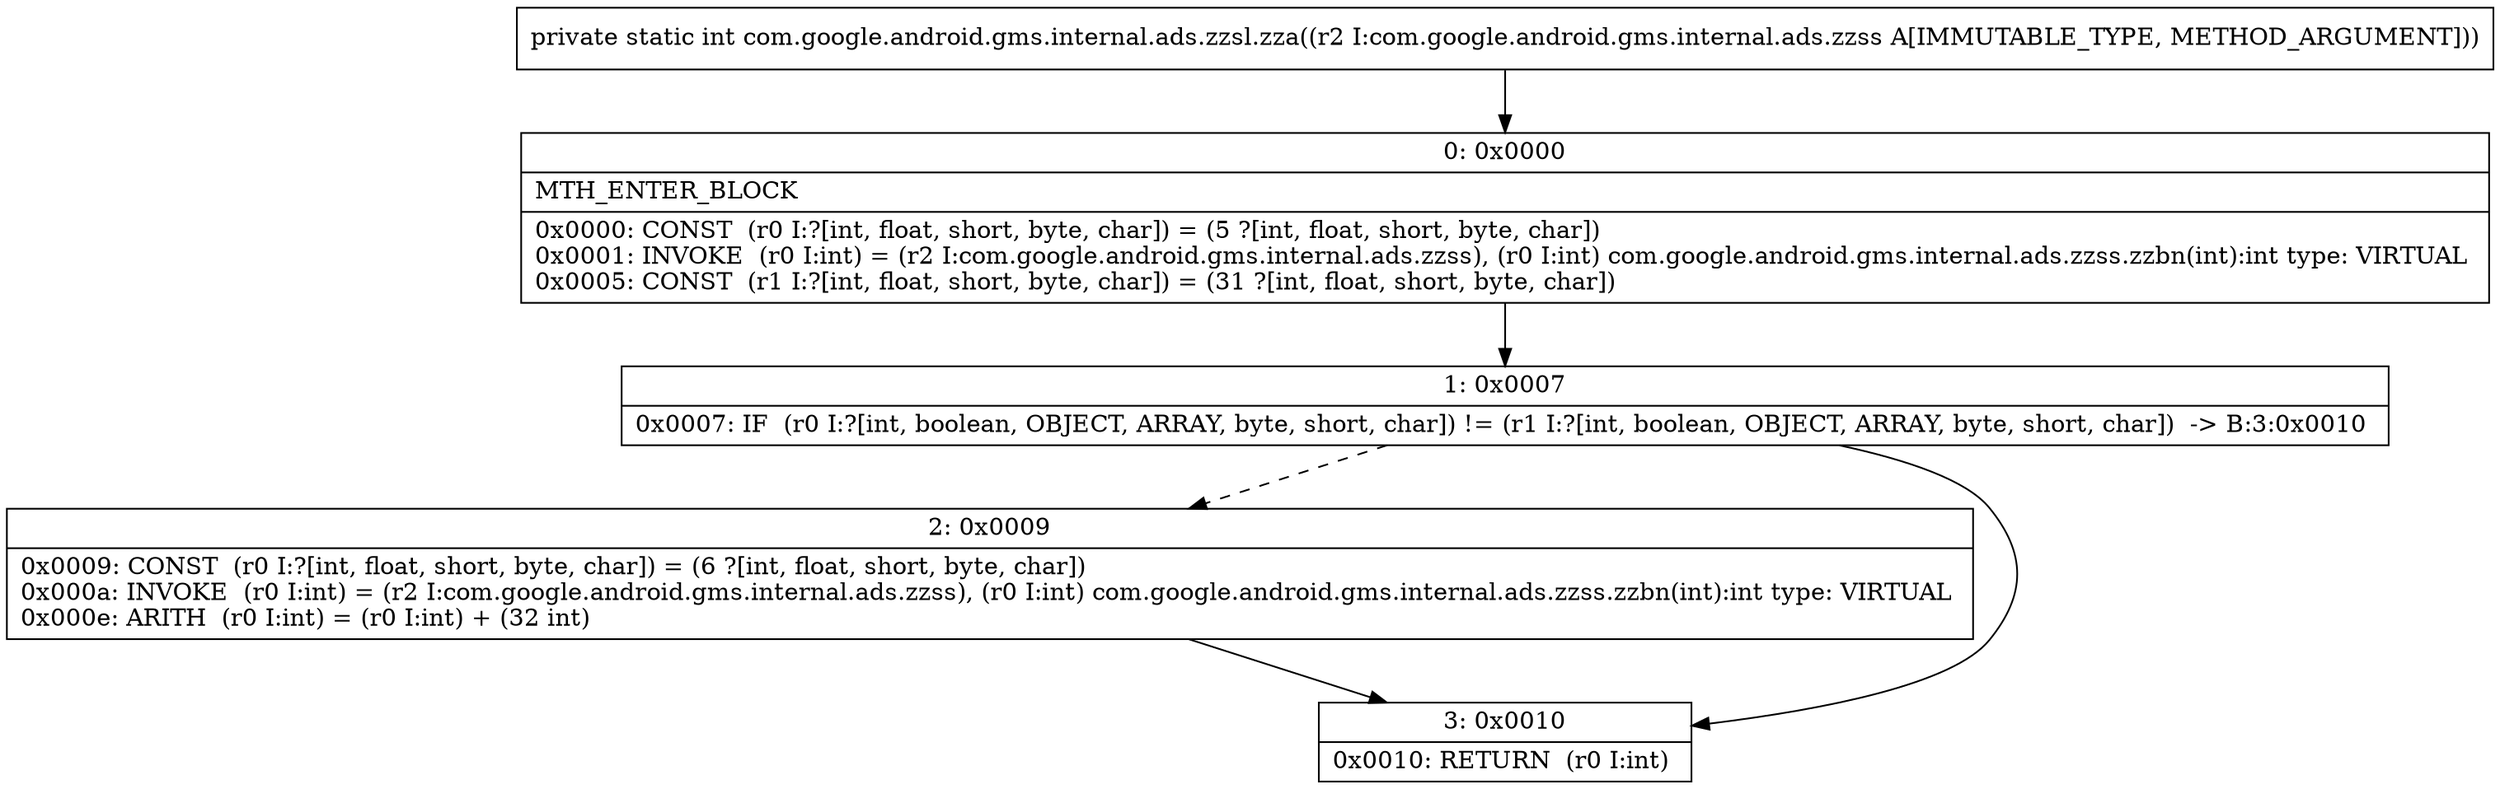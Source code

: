 digraph "CFG forcom.google.android.gms.internal.ads.zzsl.zza(Lcom\/google\/android\/gms\/internal\/ads\/zzss;)I" {
Node_0 [shape=record,label="{0\:\ 0x0000|MTH_ENTER_BLOCK\l|0x0000: CONST  (r0 I:?[int, float, short, byte, char]) = (5 ?[int, float, short, byte, char]) \l0x0001: INVOKE  (r0 I:int) = (r2 I:com.google.android.gms.internal.ads.zzss), (r0 I:int) com.google.android.gms.internal.ads.zzss.zzbn(int):int type: VIRTUAL \l0x0005: CONST  (r1 I:?[int, float, short, byte, char]) = (31 ?[int, float, short, byte, char]) \l}"];
Node_1 [shape=record,label="{1\:\ 0x0007|0x0007: IF  (r0 I:?[int, boolean, OBJECT, ARRAY, byte, short, char]) != (r1 I:?[int, boolean, OBJECT, ARRAY, byte, short, char])  \-\> B:3:0x0010 \l}"];
Node_2 [shape=record,label="{2\:\ 0x0009|0x0009: CONST  (r0 I:?[int, float, short, byte, char]) = (6 ?[int, float, short, byte, char]) \l0x000a: INVOKE  (r0 I:int) = (r2 I:com.google.android.gms.internal.ads.zzss), (r0 I:int) com.google.android.gms.internal.ads.zzss.zzbn(int):int type: VIRTUAL \l0x000e: ARITH  (r0 I:int) = (r0 I:int) + (32 int) \l}"];
Node_3 [shape=record,label="{3\:\ 0x0010|0x0010: RETURN  (r0 I:int) \l}"];
MethodNode[shape=record,label="{private static int com.google.android.gms.internal.ads.zzsl.zza((r2 I:com.google.android.gms.internal.ads.zzss A[IMMUTABLE_TYPE, METHOD_ARGUMENT])) }"];
MethodNode -> Node_0;
Node_0 -> Node_1;
Node_1 -> Node_2[style=dashed];
Node_1 -> Node_3;
Node_2 -> Node_3;
}

